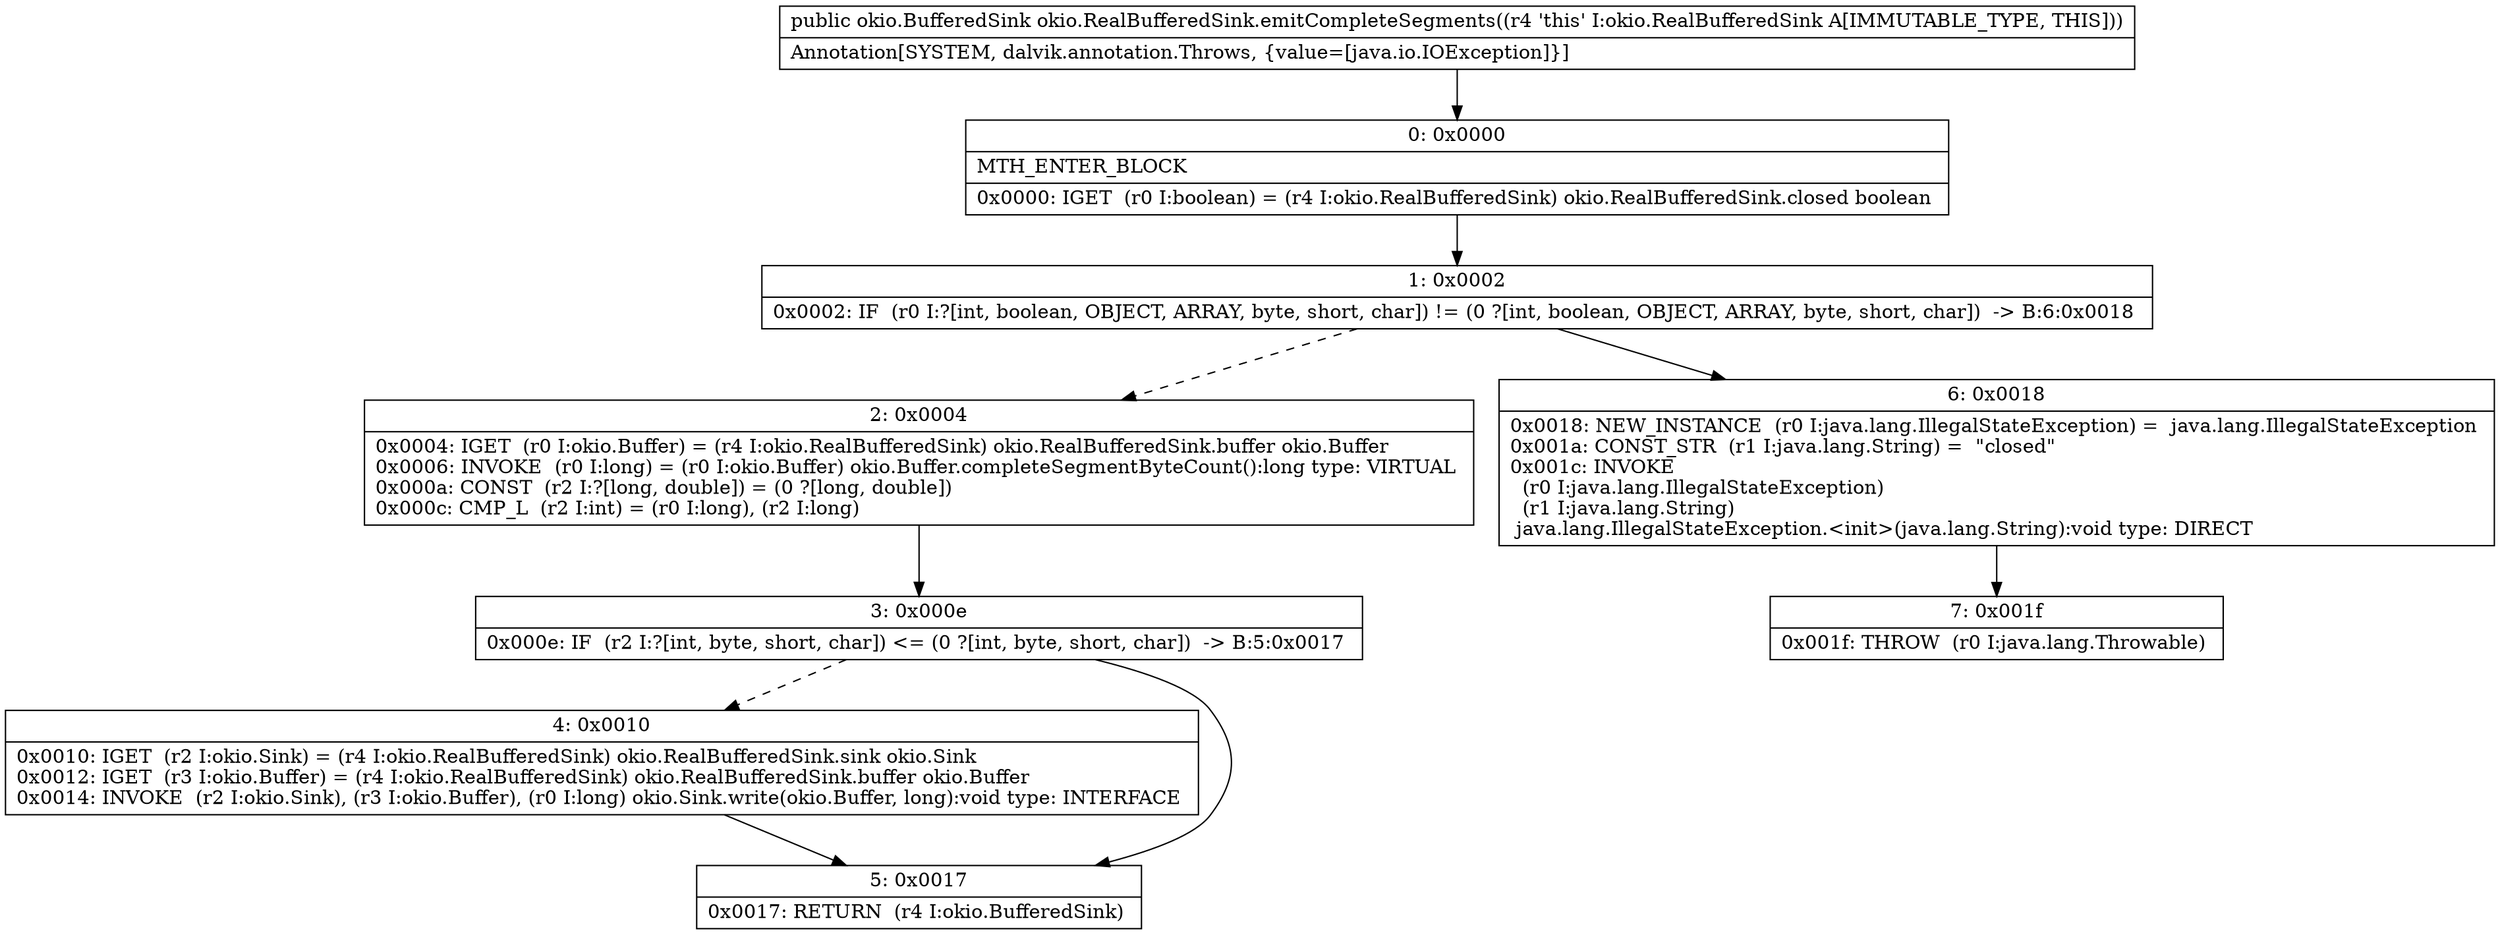 digraph "CFG forokio.RealBufferedSink.emitCompleteSegments()Lokio\/BufferedSink;" {
Node_0 [shape=record,label="{0\:\ 0x0000|MTH_ENTER_BLOCK\l|0x0000: IGET  (r0 I:boolean) = (r4 I:okio.RealBufferedSink) okio.RealBufferedSink.closed boolean \l}"];
Node_1 [shape=record,label="{1\:\ 0x0002|0x0002: IF  (r0 I:?[int, boolean, OBJECT, ARRAY, byte, short, char]) != (0 ?[int, boolean, OBJECT, ARRAY, byte, short, char])  \-\> B:6:0x0018 \l}"];
Node_2 [shape=record,label="{2\:\ 0x0004|0x0004: IGET  (r0 I:okio.Buffer) = (r4 I:okio.RealBufferedSink) okio.RealBufferedSink.buffer okio.Buffer \l0x0006: INVOKE  (r0 I:long) = (r0 I:okio.Buffer) okio.Buffer.completeSegmentByteCount():long type: VIRTUAL \l0x000a: CONST  (r2 I:?[long, double]) = (0 ?[long, double]) \l0x000c: CMP_L  (r2 I:int) = (r0 I:long), (r2 I:long) \l}"];
Node_3 [shape=record,label="{3\:\ 0x000e|0x000e: IF  (r2 I:?[int, byte, short, char]) \<= (0 ?[int, byte, short, char])  \-\> B:5:0x0017 \l}"];
Node_4 [shape=record,label="{4\:\ 0x0010|0x0010: IGET  (r2 I:okio.Sink) = (r4 I:okio.RealBufferedSink) okio.RealBufferedSink.sink okio.Sink \l0x0012: IGET  (r3 I:okio.Buffer) = (r4 I:okio.RealBufferedSink) okio.RealBufferedSink.buffer okio.Buffer \l0x0014: INVOKE  (r2 I:okio.Sink), (r3 I:okio.Buffer), (r0 I:long) okio.Sink.write(okio.Buffer, long):void type: INTERFACE \l}"];
Node_5 [shape=record,label="{5\:\ 0x0017|0x0017: RETURN  (r4 I:okio.BufferedSink) \l}"];
Node_6 [shape=record,label="{6\:\ 0x0018|0x0018: NEW_INSTANCE  (r0 I:java.lang.IllegalStateException) =  java.lang.IllegalStateException \l0x001a: CONST_STR  (r1 I:java.lang.String) =  \"closed\" \l0x001c: INVOKE  \l  (r0 I:java.lang.IllegalStateException)\l  (r1 I:java.lang.String)\l java.lang.IllegalStateException.\<init\>(java.lang.String):void type: DIRECT \l}"];
Node_7 [shape=record,label="{7\:\ 0x001f|0x001f: THROW  (r0 I:java.lang.Throwable) \l}"];
MethodNode[shape=record,label="{public okio.BufferedSink okio.RealBufferedSink.emitCompleteSegments((r4 'this' I:okio.RealBufferedSink A[IMMUTABLE_TYPE, THIS]))  | Annotation[SYSTEM, dalvik.annotation.Throws, \{value=[java.io.IOException]\}]\l}"];
MethodNode -> Node_0;
Node_0 -> Node_1;
Node_1 -> Node_2[style=dashed];
Node_1 -> Node_6;
Node_2 -> Node_3;
Node_3 -> Node_4[style=dashed];
Node_3 -> Node_5;
Node_4 -> Node_5;
Node_6 -> Node_7;
}


